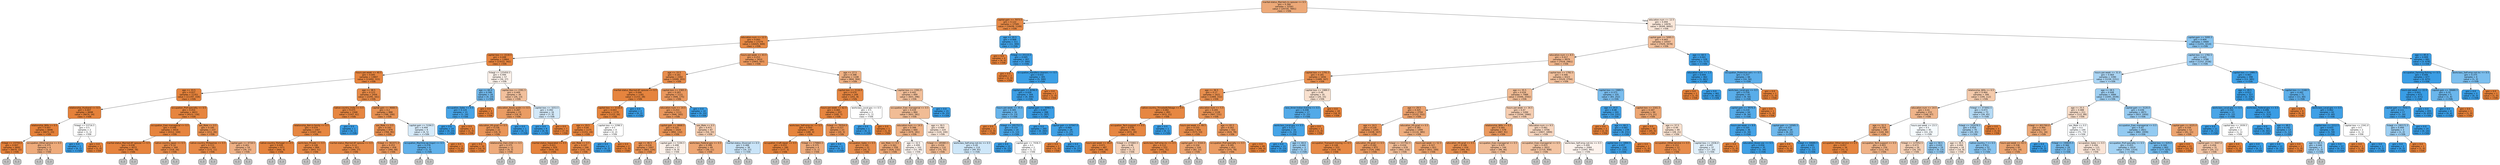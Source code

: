 digraph Tree {
node [shape=box, style="filled, rounded", color="black", fontname=helvetica] ;
edge [fontname=helvetica] ;
0 [label="marital-status_Married-civ-spouse <= 0.5\ngini = 0.366\nsamples = 32561\nvalue = [24720, 7841]\nclass = >50k", fillcolor="#eda978"] ;
1 [label="capital-gain <= 7073.5\ngini = 0.122\nsamples = 17585\nvalue = [16436, 1149]\nclass = >50k", fillcolor="#e78a47"] ;
0 -> 1 [labeldistance=2.5, labelangle=45, headlabel="True"] ;
2 [label="education-num <= 12.5\ngini = 0.093\nsamples = 17274\nvalue = [16425, 849]\nclass = >50k", fillcolor="#e68843"] ;
1 -> 2 ;
3 [label="capital-loss <= 2218.5\ngini = 0.048\nsamples = 13864\nvalue = [13522, 342]\nclass = >50k", fillcolor="#e6843e"] ;
2 -> 3 ;
4 [label="hours-per-week <= 40.5\ngini = 0.045\nsamples = 13807\nvalue = [13492, 315]\nclass = >50k", fillcolor="#e6843e"] ;
3 -> 4 ;
5 [label="age <= 33.5\ngini = 0.027\nsamples = 11351\nvalue = [11197, 154]\nclass = >50k", fillcolor="#e5833c"] ;
4 -> 5 ;
6 [label="relationship_Husband <= 0.5\ngini = 0.007\nsamples = 6698\nvalue = [6674, 24]\nclass = >50k", fillcolor="#e5813a"] ;
5 -> 6 ;
7 [label="relationship_Wife <= 0.5\ngini = 0.007\nsamples = 6696\nvalue = [6673, 23]\nclass = >50k", fillcolor="#e5813a"] ;
6 -> 7 ;
8 [label="fnlwgt <= 23759.0\ngini = 0.007\nsamples = 6692\nvalue = [6670, 22]\nclass = >50k", fillcolor="#e5813a"] ;
7 -> 8 ;
9 [label="(...)", fillcolor="#C0C0C0"] ;
8 -> 9 ;
14 [label="(...)", fillcolor="#C0C0C0"] ;
8 -> 14 ;
123 [label="occupation_Other-service <= 0.5\ngini = 0.375\nsamples = 4\nvalue = [3, 1]\nclass = >50k", fillcolor="#eeab7b"] ;
7 -> 123 ;
124 [label="(...)", fillcolor="#C0C0C0"] ;
123 -> 124 ;
125 [label="(...)", fillcolor="#C0C0C0"] ;
123 -> 125 ;
126 [label="fnlwgt <= 53716.5\ngini = 0.5\nsamples = 2\nvalue = [1, 1]\nclass = >50k", fillcolor="#ffffff"] ;
6 -> 126 ;
127 [label="gini = 0.0\nsamples = 1\nvalue = [0, 1]\nclass = <=50k", fillcolor="#399de5"] ;
126 -> 127 ;
128 [label="gini = 0.0\nsamples = 1\nvalue = [1, 0]\nclass = >50k", fillcolor="#e58139"] ;
126 -> 128 ;
129 [label="occupation_Prof-specialty <= 0.5\ngini = 0.054\nsamples = 4653\nvalue = [4523, 130]\nclass = >50k", fillcolor="#e6853f"] ;
5 -> 129 ;
130 [label="occupation_Exec-managerial <= 0.5\ngini = 0.046\nsamples = 4416\nvalue = [4312, 104]\nclass = >50k", fillcolor="#e6843e"] ;
129 -> 130 ;
131 [label="marital-status_Married-AF-spouse <= 0.5\ngini = 0.038\nsamples = 4072\nvalue = [3994, 78]\nclass = >50k", fillcolor="#e6833d"] ;
130 -> 131 ;
132 [label="(...)", fillcolor="#C0C0C0"] ;
131 -> 132 ;
473 [label="(...)", fillcolor="#C0C0C0"] ;
131 -> 473 ;
478 [label="native-country_Japan <= 0.5\ngini = 0.14\nsamples = 344\nvalue = [318, 26]\nclass = >50k", fillcolor="#e78b49"] ;
130 -> 478 ;
479 [label="(...)", fillcolor="#C0C0C0"] ;
478 -> 479 ;
568 [label="(...)", fillcolor="#C0C0C0"] ;
478 -> 568 ;
569 [label="sex_Male <= 0.5\ngini = 0.195\nsamples = 237\nvalue = [211, 26]\nclass = >50k", fillcolor="#e89151"] ;
129 -> 569 ;
570 [label="native-country_Philippines <= 0.5\ngini = 0.113\nsamples = 183\nvalue = [172, 11]\nclass = >50k", fillcolor="#e78946"] ;
569 -> 570 ;
571 [label="(...)", fillcolor="#C0C0C0"] ;
570 -> 571 ;
618 [label="(...)", fillcolor="#C0C0C0"] ;
570 -> 618 ;
619 [label="capital-gain <= 4718.5\ngini = 0.401\nsamples = 54\nvalue = [39, 15]\nclass = >50k", fillcolor="#efb185"] ;
569 -> 619 ;
620 [label="(...)", fillcolor="#C0C0C0"] ;
619 -> 620 ;
655 [label="(...)", fillcolor="#C0C0C0"] ;
619 -> 655 ;
656 [label="age <= 38.5\ngini = 0.123\nsamples = 2456\nvalue = [2295, 161]\nclass = >50k", fillcolor="#e78a47"] ;
4 -> 656 ;
657 [label="native-country_India <= 0.5\ngini = 0.075\nsamples = 1568\nvalue = [1507, 61]\nclass = >50k", fillcolor="#e68641"] ;
656 -> 657 ;
658 [label="relationship_Not-in-family <= 0.5\ngini = 0.074\nsamples = 1567\nvalue = [1507, 60]\nclass = >50k", fillcolor="#e68641"] ;
657 -> 658 ;
659 [label="native-country_Portugal <= 0.5\ngini = 0.026\nsamples = 673\nvalue = [664, 9]\nclass = >50k", fillcolor="#e5833c"] ;
658 -> 659 ;
660 [label="(...)", fillcolor="#C0C0C0"] ;
659 -> 660 ;
691 [label="(...)", fillcolor="#C0C0C0"] ;
659 -> 691 ;
694 [label="workclass_Private <= 0.5\ngini = 0.108\nsamples = 894\nvalue = [843, 51]\nclass = >50k", fillcolor="#e78945"] ;
658 -> 694 ;
695 [label="(...)", fillcolor="#C0C0C0"] ;
694 -> 695 ;
746 [label="(...)", fillcolor="#C0C0C0"] ;
694 -> 746 ;
865 [label="gini = 0.0\nsamples = 1\nvalue = [0, 1]\nclass = <=50k", fillcolor="#399de5"] ;
657 -> 865 ;
866 [label="capital-gain <= 4668.5\ngini = 0.2\nsamples = 888\nvalue = [788, 100]\nclass = >50k", fillcolor="#e89152"] ;
656 -> 866 ;
867 [label="sex_Male <= 0.5\ngini = 0.193\nsamples = 879\nvalue = [784, 95]\nclass = >50k", fillcolor="#e89051"] ;
866 -> 867 ;
868 [label="marital-status_Married-AF-spouse <= 0.5\ngini = 0.12\nsamples = 421\nvalue = [394, 27]\nclass = >50k", fillcolor="#e78a47"] ;
867 -> 868 ;
869 [label="(...)", fillcolor="#C0C0C0"] ;
868 -> 869 ;
954 [label="(...)", fillcolor="#C0C0C0"] ;
868 -> 954 ;
955 [label="fnlwgt <= 361071.0\ngini = 0.253\nsamples = 458\nvalue = [390, 68]\nclass = >50k", fillcolor="#ea975c"] ;
867 -> 955 ;
956 [label="(...)", fillcolor="#C0C0C0"] ;
955 -> 956 ;
1105 [label="(...)", fillcolor="#C0C0C0"] ;
955 -> 1105 ;
1118 [label="capital-gain <= 5194.5\ngini = 0.494\nsamples = 9\nvalue = [4, 5]\nclass = <=50k", fillcolor="#d7ebfa"] ;
866 -> 1118 ;
1119 [label="occupation_Machine-op-inspct <= 0.5\ngini = 0.278\nsamples = 6\nvalue = [1, 5]\nclass = <=50k", fillcolor="#61b1ea"] ;
1118 -> 1119 ;
1120 [label="(...)", fillcolor="#C0C0C0"] ;
1119 -> 1120 ;
1121 [label="(...)", fillcolor="#C0C0C0"] ;
1119 -> 1121 ;
1122 [label="gini = 0.0\nsamples = 3\nvalue = [3, 0]\nclass = >50k", fillcolor="#e58139"] ;
1118 -> 1122 ;
1123 [label="fnlwgt <= 125450.5\ngini = 0.499\nsamples = 57\nvalue = [30, 27]\nclass = >50k", fillcolor="#fcf2eb"] ;
3 -> 1123 ;
1124 [label="age <= 60.0\ngini = 0.346\nsamples = 18\nvalue = [4, 14]\nclass = <=50k", fillcolor="#72b9ec"] ;
1123 -> 1124 ;
1125 [label="occupation_Sales <= 0.5\ngini = 0.124\nsamples = 15\nvalue = [1, 14]\nclass = <=50k", fillcolor="#47a4e7"] ;
1124 -> 1125 ;
1126 [label="gini = 0.0\nsamples = 14\nvalue = [0, 14]\nclass = <=50k", fillcolor="#399de5"] ;
1125 -> 1126 ;
1127 [label="gini = 0.0\nsamples = 1\nvalue = [1, 0]\nclass = >50k", fillcolor="#e58139"] ;
1125 -> 1127 ;
1128 [label="gini = 0.0\nsamples = 3\nvalue = [3, 0]\nclass = >50k", fillcolor="#e58139"] ;
1124 -> 1128 ;
1129 [label="capital-loss <= 2391.5\ngini = 0.444\nsamples = 39\nvalue = [26, 13]\nclass = >50k", fillcolor="#f2c09c"] ;
1123 -> 1129 ;
1130 [label="education_Assoc-acdm <= 0.5\ngini = 0.287\nsamples = 23\nvalue = [19, 4]\nclass = >50k", fillcolor="#ea9c63"] ;
1129 -> 1130 ;
1131 [label="education_HS-grad <= 0.5\ngini = 0.236\nsamples = 22\nvalue = [19, 3]\nclass = >50k", fillcolor="#e99558"] ;
1130 -> 1131 ;
1132 [label="gini = 0.0\nsamples = 10\nvalue = [10, 0]\nclass = >50k", fillcolor="#e58139"] ;
1131 -> 1132 ;
1133 [label="relationship_Own-child <= 0.5\ngini = 0.375\nsamples = 12\nvalue = [9, 3]\nclass = >50k", fillcolor="#eeab7b"] ;
1131 -> 1133 ;
1134 [label="(...)", fillcolor="#C0C0C0"] ;
1133 -> 1134 ;
1139 [label="(...)", fillcolor="#C0C0C0"] ;
1133 -> 1139 ;
1140 [label="gini = 0.0\nsamples = 1\nvalue = [0, 1]\nclass = <=50k", fillcolor="#399de5"] ;
1130 -> 1140 ;
1141 [label="capital-loss <= 3253.5\ngini = 0.492\nsamples = 16\nvalue = [7, 9]\nclass = <=50k", fillcolor="#d3e9f9"] ;
1129 -> 1141 ;
1142 [label="gini = 0.0\nsamples = 9\nvalue = [0, 9]\nclass = <=50k", fillcolor="#399de5"] ;
1141 -> 1142 ;
1143 [label="gini = 0.0\nsamples = 7\nvalue = [7, 0]\nclass = >50k", fillcolor="#e58139"] ;
1141 -> 1143 ;
1144 [label="hours-per-week <= 43.5\ngini = 0.253\nsamples = 3410\nvalue = [2903, 507]\nclass = >50k", fillcolor="#ea975c"] ;
2 -> 1144 ;
1145 [label="age <= 33.5\ngini = 0.161\nsamples = 2302\nvalue = [2099, 203]\nclass = >50k", fillcolor="#e88d4c"] ;
1144 -> 1145 ;
1146 [label="marital-status_Married-AF-spouse <= 0.5\ngini = 0.046\nsamples = 1181\nvalue = [1153, 28]\nclass = >50k", fillcolor="#e6843e"] ;
1145 -> 1146 ;
1147 [label="capital-loss <= 2116.0\ngini = 0.043\nsamples = 1179\nvalue = [1153, 26]\nclass = >50k", fillcolor="#e6843d"] ;
1146 -> 1147 ;
1148 [label="age <= 29.5\ngini = 0.04\nsamples = 1175\nvalue = [1151, 24]\nclass = >50k", fillcolor="#e6843d"] ;
1147 -> 1148 ;
1149 [label="marital-status_Separated <= 0.5\ngini = 0.021\nsamples = 929\nvalue = [919, 10]\nclass = >50k", fillcolor="#e5823b"] ;
1148 -> 1149 ;
1150 [label="(...)", fillcolor="#C0C0C0"] ;
1149 -> 1150 ;
1195 [label="(...)", fillcolor="#C0C0C0"] ;
1149 -> 1195 ;
1198 [label="sex_Male <= 0.5\ngini = 0.107\nsamples = 246\nvalue = [232, 14]\nclass = >50k", fillcolor="#e78945"] ;
1148 -> 1198 ;
1199 [label="(...)", fillcolor="#C0C0C0"] ;
1198 -> 1199 ;
1206 [label="(...)", fillcolor="#C0C0C0"] ;
1198 -> 1206 ;
1247 [label="capital-loss <= 2298.5\ngini = 0.5\nsamples = 4\nvalue = [2, 2]\nclass = >50k", fillcolor="#ffffff"] ;
1147 -> 1247 ;
1248 [label="gini = 0.0\nsamples = 2\nvalue = [0, 2]\nclass = <=50k", fillcolor="#399de5"] ;
1247 -> 1248 ;
1249 [label="gini = 0.0\nsamples = 2\nvalue = [2, 0]\nclass = >50k", fillcolor="#e58139"] ;
1247 -> 1249 ;
1250 [label="gini = 0.0\nsamples = 2\nvalue = [0, 2]\nclass = <=50k", fillcolor="#399de5"] ;
1146 -> 1250 ;
1251 [label="capital-loss <= 2365.5\ngini = 0.263\nsamples = 1121\nvalue = [946, 175]\nclass = >50k", fillcolor="#ea985e"] ;
1145 -> 1251 ;
1252 [label="education-num <= 14.5\ngini = 0.253\nsamples = 1111\nvalue = [946, 165]\nclass = >50k", fillcolor="#ea975c"] ;
1251 -> 1252 ;
1253 [label="capital-gain <= 4668.5\ngini = 0.225\nsamples = 1024\nvalue = [892, 132]\nclass = >50k", fillcolor="#e99456"] ;
1252 -> 1253 ;
1254 [label="age <= 46.5\ngini = 0.216\nsamples = 1007\nvalue = [883, 124]\nclass = >50k", fillcolor="#e99355"] ;
1253 -> 1254 ;
1255 [label="(...)", fillcolor="#C0C0C0"] ;
1254 -> 1255 ;
1450 [label="(...)", fillcolor="#C0C0C0"] ;
1254 -> 1450 ;
1607 [label="capital-gain <= 5194.5\ngini = 0.498\nsamples = 17\nvalue = [9, 8]\nclass = >50k", fillcolor="#fcf1e9"] ;
1253 -> 1607 ;
1608 [label="(...)", fillcolor="#C0C0C0"] ;
1607 -> 1608 ;
1609 [label="(...)", fillcolor="#C0C0C0"] ;
1607 -> 1609 ;
1610 [label="sex_Male <= 0.5\ngini = 0.471\nsamples = 87\nvalue = [54, 33]\nclass = >50k", fillcolor="#f5ceb2"] ;
1252 -> 1610 ;
1611 [label="workclass_Federal-gov <= 0.5\ngini = 0.348\nsamples = 49\nvalue = [38, 11]\nclass = >50k", fillcolor="#eda572"] ;
1610 -> 1611 ;
1612 [label="(...)", fillcolor="#C0C0C0"] ;
1611 -> 1612 ;
1631 [label="(...)", fillcolor="#C0C0C0"] ;
1611 -> 1631 ;
1632 [label="marital-status_Divorced <= 0.5\ngini = 0.488\nsamples = 38\nvalue = [16, 22]\nclass = <=50k", fillcolor="#c9e4f8"] ;
1610 -> 1632 ;
1633 [label="(...)", fillcolor="#C0C0C0"] ;
1632 -> 1633 ;
1648 [label="(...)", fillcolor="#C0C0C0"] ;
1632 -> 1648 ;
1651 [label="gini = 0.0\nsamples = 10\nvalue = [0, 10]\nclass = <=50k", fillcolor="#399de5"] ;
1251 -> 1651 ;
1652 [label="age <= 27.5\ngini = 0.398\nsamples = 1108\nvalue = [804, 304]\nclass = >50k", fillcolor="#efb184"] ;
1144 -> 1652 ;
1653 [label="capital-loss <= 2116.0\ngini = 0.074\nsamples = 209\nvalue = [201, 8]\nclass = >50k", fillcolor="#e68641"] ;
1652 -> 1653 ;
1654 [label="hours-per-week <= 62.5\ngini = 0.065\nsamples = 207\nvalue = [200, 7]\nclass = >50k", fillcolor="#e68540"] ;
1653 -> 1654 ;
1655 [label="workclass_Self-emp-inc <= 0.5\ngini = 0.043\nsamples = 184\nvalue = [180, 4]\nclass = >50k", fillcolor="#e6843d"] ;
1654 -> 1655 ;
1656 [label="occupation_Craft-repair <= 0.5\ngini = 0.033\nsamples = 180\nvalue = [177, 3]\nclass = >50k", fillcolor="#e5833c"] ;
1655 -> 1656 ;
1657 [label="(...)", fillcolor="#C0C0C0"] ;
1656 -> 1657 ;
1668 [label="(...)", fillcolor="#C0C0C0"] ;
1656 -> 1668 ;
1671 [label="fnlwgt <= 179865.5\ngini = 0.375\nsamples = 4\nvalue = [3, 1]\nclass = >50k", fillcolor="#eeab7b"] ;
1655 -> 1671 ;
1672 [label="(...)", fillcolor="#C0C0C0"] ;
1671 -> 1672 ;
1673 [label="(...)", fillcolor="#C0C0C0"] ;
1671 -> 1673 ;
1674 [label="fnlwgt <= 78354.0\ngini = 0.227\nsamples = 23\nvalue = [20, 3]\nclass = >50k", fillcolor="#e99457"] ;
1654 -> 1674 ;
1675 [label="gini = 0.0\nsamples = 1\nvalue = [0, 1]\nclass = <=50k", fillcolor="#399de5"] ;
1674 -> 1675 ;
1676 [label="occupation_Sales <= 0.5\ngini = 0.165\nsamples = 22\nvalue = [20, 2]\nclass = >50k", fillcolor="#e88e4d"] ;
1674 -> 1676 ;
1677 [label="(...)", fillcolor="#C0C0C0"] ;
1676 -> 1677 ;
1682 [label="(...)", fillcolor="#C0C0C0"] ;
1676 -> 1682 ;
1685 [label="workclass_Local-gov <= 0.5\ngini = 0.5\nsamples = 2\nvalue = [1, 1]\nclass = >50k", fillcolor="#ffffff"] ;
1653 -> 1685 ;
1686 [label="gini = 0.0\nsamples = 1\nvalue = [0, 1]\nclass = <=50k", fillcolor="#399de5"] ;
1685 -> 1686 ;
1687 [label="gini = 0.0\nsamples = 1\nvalue = [1, 0]\nclass = >50k", fillcolor="#e58139"] ;
1685 -> 1687 ;
1688 [label="capital-loss <= 2391.5\ngini = 0.442\nsamples = 899\nvalue = [603, 296]\nclass = >50k", fillcolor="#f2bf9a"] ;
1652 -> 1688 ;
1689 [label="occupation_Exec-managerial <= 0.5\ngini = 0.434\nsamples = 884\nvalue = [603, 281]\nclass = >50k", fillcolor="#f1bc95"] ;
1688 -> 1689 ;
1690 [label="education-num <= 14.5\ngini = 0.398\nsamples = 660\nvalue = [479, 181]\nclass = >50k", fillcolor="#efb184"] ;
1689 -> 1690 ;
1691 [label="sex_Male <= 0.5\ngini = 0.361\nsamples = 558\nvalue = [426, 132]\nclass = >50k", fillcolor="#eda876"] ;
1690 -> 1691 ;
1692 [label="(...)", fillcolor="#C0C0C0"] ;
1691 -> 1692 ;
1795 [label="(...)", fillcolor="#C0C0C0"] ;
1691 -> 1795 ;
1982 [label="age <= 32.5\ngini = 0.499\nsamples = 102\nvalue = [53, 49]\nclass = >50k", fillcolor="#fdf5f0"] ;
1690 -> 1982 ;
1983 [label="(...)", fillcolor="#C0C0C0"] ;
1982 -> 1983 ;
1998 [label="(...)", fillcolor="#C0C0C0"] ;
1982 -> 1998 ;
2043 [label="age <= 39.5\ngini = 0.494\nsamples = 224\nvalue = [124, 100]\nclass = >50k", fillcolor="#fae7d9"] ;
1689 -> 2043 ;
2044 [label="fnlwgt <= 185983.5\ngini = 0.434\nsamples = 110\nvalue = [75, 35]\nclass = >50k", fillcolor="#f1bc95"] ;
2043 -> 2044 ;
2045 [label="(...)", fillcolor="#C0C0C0"] ;
2044 -> 2045 ;
2094 [label="(...)", fillcolor="#C0C0C0"] ;
2044 -> 2094 ;
2115 [label="workclass_Self-emp-not-inc <= 0.5\ngini = 0.49\nsamples = 114\nvalue = [49, 65]\nclass = <=50k", fillcolor="#cee7f9"] ;
2043 -> 2115 ;
2116 [label="(...)", fillcolor="#C0C0C0"] ;
2115 -> 2116 ;
2171 [label="(...)", fillcolor="#C0C0C0"] ;
2115 -> 2171 ;
2176 [label="gini = 0.0\nsamples = 15\nvalue = [0, 15]\nclass = <=50k", fillcolor="#399de5"] ;
1688 -> 2176 ;
2177 [label="age <= 20.5\ngini = 0.068\nsamples = 311\nvalue = [11, 300]\nclass = <=50k", fillcolor="#40a1e6"] ;
1 -> 2177 ;
2178 [label="gini = 0.0\nsamples = 4\nvalue = [4, 0]\nclass = >50k", fillcolor="#e58139"] ;
2177 -> 2178 ;
2179 [label="fnlwgt <= 25115.5\ngini = 0.045\nsamples = 307\nvalue = [7, 300]\nclass = <=50k", fillcolor="#3e9fe6"] ;
2177 -> 2179 ;
2180 [label="gini = 0.0\nsamples = 2\nvalue = [2, 0]\nclass = >50k", fillcolor="#e58139"] ;
2179 -> 2180 ;
2181 [label="occupation_Handlers-cleaners <= 0.5\ngini = 0.032\nsamples = 305\nvalue = [5, 300]\nclass = <=50k", fillcolor="#3c9fe5"] ;
2179 -> 2181 ;
2182 [label="capital-gain <= 8296.0\ngini = 0.026\nsamples = 304\nvalue = [4, 300]\nclass = <=50k", fillcolor="#3c9ee5"] ;
2181 -> 2182 ;
2183 [label="hours-per-week <= 35.5\ngini = 0.305\nsamples = 16\nvalue = [3, 13]\nclass = <=50k", fillcolor="#67b4eb"] ;
2182 -> 2183 ;
2184 [label="gini = 0.0\nsamples = 2\nvalue = [2, 0]\nclass = >50k", fillcolor="#e58139"] ;
2183 -> 2184 ;
2185 [label="fnlwgt <= 295752.5\ngini = 0.133\nsamples = 14\nvalue = [1, 13]\nclass = <=50k", fillcolor="#48a5e7"] ;
2183 -> 2185 ;
2186 [label="gini = 0.0\nsamples = 12\nvalue = [0, 12]\nclass = <=50k", fillcolor="#399de5"] ;
2185 -> 2186 ;
2187 [label="capital-gain <= 7436.5\ngini = 0.5\nsamples = 2\nvalue = [1, 1]\nclass = >50k", fillcolor="#ffffff"] ;
2185 -> 2187 ;
2188 [label="(...)", fillcolor="#C0C0C0"] ;
2187 -> 2188 ;
2189 [label="(...)", fillcolor="#C0C0C0"] ;
2187 -> 2189 ;
2190 [label="capital-gain <= 30961.5\ngini = 0.007\nsamples = 288\nvalue = [1, 287]\nclass = <=50k", fillcolor="#3a9de5"] ;
2182 -> 2190 ;
2191 [label="gini = 0.0\nsamples = 260\nvalue = [0, 260]\nclass = <=50k", fillcolor="#399de5"] ;
2190 -> 2191 ;
2192 [label="capital-gain <= 67047.0\ngini = 0.069\nsamples = 28\nvalue = [1, 27]\nclass = <=50k", fillcolor="#40a1e6"] ;
2190 -> 2192 ;
2193 [label="gini = 0.0\nsamples = 1\nvalue = [1, 0]\nclass = >50k", fillcolor="#e58139"] ;
2192 -> 2193 ;
2194 [label="gini = 0.0\nsamples = 27\nvalue = [0, 27]\nclass = <=50k", fillcolor="#399de5"] ;
2192 -> 2194 ;
2195 [label="gini = 0.0\nsamples = 1\nvalue = [1, 0]\nclass = >50k", fillcolor="#e58139"] ;
2181 -> 2195 ;
2196 [label="education-num <= 12.5\ngini = 0.494\nsamples = 14976\nvalue = [8284, 6692]\nclass = >50k", fillcolor="#fae7d9"] ;
0 -> 2196 [labeldistance=2.5, labelangle=-45, headlabel="False"] ;
2197 [label="capital-gain <= 5095.5\ngini = 0.443\nsamples = 10507\nvalue = [7029, 3478]\nclass = >50k", fillcolor="#f2bf9b"] ;
2196 -> 2197 ;
2198 [label="education-num <= 8.5\ngini = 0.417\nsamples = 9979\nvalue = [7018, 2961]\nclass = >50k", fillcolor="#f0b68d"] ;
2197 -> 2198 ;
2199 [label="capital-loss <= 1791.5\ngini = 0.181\nsamples = 1656\nvalue = [1489, 167]\nclass = >50k", fillcolor="#e88f4f"] ;
2198 -> 2199 ;
2200 [label="age <= 36.5\ngini = 0.17\nsamples = 1621\nvalue = [1469, 152]\nclass = >50k", fillcolor="#e88e4d"] ;
2199 -> 2200 ;
2201 [label="native-country_Trinadad&Tobago <= 0.5\ngini = 0.082\nsamples = 493\nvalue = [472, 21]\nclass = >50k", fillcolor="#e68742"] ;
2200 -> 2201 ;
2202 [label="occupation_Tech-support <= 0.5\ngini = 0.078\nsamples = 492\nvalue = [472, 20]\nclass = >50k", fillcolor="#e68641"] ;
2201 -> 2202 ;
2203 [label="hours-per-week <= 49.0\ngini = 0.071\nsamples = 487\nvalue = [469, 18]\nclass = >50k", fillcolor="#e68641"] ;
2202 -> 2203 ;
2204 [label="(...)", fillcolor="#C0C0C0"] ;
2203 -> 2204 ;
2247 [label="(...)", fillcolor="#C0C0C0"] ;
2203 -> 2247 ;
2278 [label="fnlwgt <= 273083.5\ngini = 0.48\nsamples = 5\nvalue = [3, 2]\nclass = >50k", fillcolor="#f6d5bd"] ;
2202 -> 2278 ;
2279 [label="(...)", fillcolor="#C0C0C0"] ;
2278 -> 2279 ;
2280 [label="(...)", fillcolor="#C0C0C0"] ;
2278 -> 2280 ;
2281 [label="gini = 0.0\nsamples = 1\nvalue = [0, 1]\nclass = <=50k", fillcolor="#399de5"] ;
2201 -> 2281 ;
2282 [label="education-num <= 5.5\ngini = 0.205\nsamples = 1128\nvalue = [997, 131]\nclass = >50k", fillcolor="#e89253"] ;
2200 -> 2282 ;
2283 [label="hours-per-week <= 49.5\ngini = 0.155\nsamples = 626\nvalue = [573, 53]\nclass = >50k", fillcolor="#e78d4b"] ;
2282 -> 2283 ;
2284 [label="workclass_Self-emp-inc <= 0.5\ngini = 0.112\nsamples = 522\nvalue = [491, 31]\nclass = >50k", fillcolor="#e78946"] ;
2283 -> 2284 ;
2285 [label="(...)", fillcolor="#C0C0C0"] ;
2284 -> 2285 ;
2376 [label="(...)", fillcolor="#C0C0C0"] ;
2284 -> 2376 ;
2385 [label="capital-gain <= 4164.0\ngini = 0.334\nsamples = 104\nvalue = [82, 22]\nclass = >50k", fillcolor="#eca36e"] ;
2283 -> 2385 ;
2386 [label="(...)", fillcolor="#C0C0C0"] ;
2385 -> 2386 ;
2437 [label="(...)", fillcolor="#C0C0C0"] ;
2385 -> 2437 ;
2438 [label="age <= 65.5\ngini = 0.262\nsamples = 502\nvalue = [424, 78]\nclass = >50k", fillcolor="#ea985d"] ;
2282 -> 2438 ;
2439 [label="occupation_Prof-specialty <= 0.5\ngini = 0.285\nsamples = 453\nvalue = [375, 78]\nclass = >50k", fillcolor="#ea9b62"] ;
2438 -> 2439 ;
2440 [label="(...)", fillcolor="#C0C0C0"] ;
2439 -> 2440 ;
2655 [label="(...)", fillcolor="#C0C0C0"] ;
2439 -> 2655 ;
2658 [label="gini = 0.0\nsamples = 49\nvalue = [49, 0]\nclass = >50k", fillcolor="#e58139"] ;
2438 -> 2658 ;
2659 [label="capital-loss <= 1989.5\ngini = 0.49\nsamples = 35\nvalue = [20, 15]\nclass = >50k", fillcolor="#f8e0ce"] ;
2199 -> 2659 ;
2660 [label="race_Amer-Indian-Eskimo <= 0.5\ngini = 0.208\nsamples = 17\nvalue = [2, 15]\nclass = <=50k", fillcolor="#53aae8"] ;
2659 -> 2660 ;
2661 [label="workclass_Local-gov <= 0.5\ngini = 0.117\nsamples = 16\nvalue = [1, 15]\nclass = <=50k", fillcolor="#46a4e7"] ;
2660 -> 2661 ;
2662 [label="gini = 0.0\nsamples = 13\nvalue = [0, 13]\nclass = <=50k", fillcolor="#399de5"] ;
2661 -> 2662 ;
2663 [label="age <= 44.0\ngini = 0.444\nsamples = 3\nvalue = [1, 2]\nclass = <=50k", fillcolor="#9ccef2"] ;
2661 -> 2663 ;
2664 [label="(...)", fillcolor="#C0C0C0"] ;
2663 -> 2664 ;
2665 [label="(...)", fillcolor="#C0C0C0"] ;
2663 -> 2665 ;
2666 [label="gini = 0.0\nsamples = 1\nvalue = [1, 0]\nclass = >50k", fillcolor="#e58139"] ;
2660 -> 2666 ;
2667 [label="gini = 0.0\nsamples = 18\nvalue = [18, 0]\nclass = >50k", fillcolor="#e58139"] ;
2659 -> 2667 ;
2668 [label="capital-loss <= 1782.5\ngini = 0.446\nsamples = 8323\nvalue = [5529, 2794]\nclass = >50k", fillcolor="#f2c19d"] ;
2198 -> 2668 ;
2669 [label="age <= 35.5\ngini = 0.434\nsamples = 7988\nvalue = [5446, 2542]\nclass = >50k", fillcolor="#f1bc95"] ;
2668 -> 2669 ;
2670 [label="age <= 29.5\ngini = 0.325\nsamples = 2704\nvalue = [2152, 552]\nclass = >50k", fillcolor="#eca16c"] ;
2669 -> 2670 ;
2671 [label="age <= 24.5\ngini = 0.239\nsamples = 1205\nvalue = [1038, 167]\nclass = >50k", fillcolor="#e99559"] ;
2670 -> 2671 ;
2672 [label="occupation_Transport-moving <= 0.5\ngini = 0.108\nsamples = 333\nvalue = [314, 19]\nclass = >50k", fillcolor="#e78945"] ;
2671 -> 2672 ;
2673 [label="(...)", fillcolor="#C0C0C0"] ;
2672 -> 2673 ;
2722 [label="(...)", fillcolor="#C0C0C0"] ;
2672 -> 2722 ;
2735 [label="education_HS-grad <= 0.5\ngini = 0.282\nsamples = 872\nvalue = [724, 148]\nclass = >50k", fillcolor="#ea9b61"] ;
2671 -> 2735 ;
2736 [label="(...)", fillcolor="#C0C0C0"] ;
2735 -> 2736 ;
2941 [label="(...)", fillcolor="#C0C0C0"] ;
2735 -> 2941 ;
3124 [label="education_HS-grad <= 0.5\ngini = 0.382\nsamples = 1499\nvalue = [1114, 385]\nclass = >50k", fillcolor="#eead7d"] ;
2670 -> 3124 ;
3125 [label="fnlwgt <= 157762.5\ngini = 0.434\nsamples = 678\nvalue = [462, 216]\nclass = >50k", fillcolor="#f1bc96"] ;
3124 -> 3125 ;
3126 [label="(...)", fillcolor="#C0C0C0"] ;
3125 -> 3126 ;
3279 [label="(...)", fillcolor="#C0C0C0"] ;
3125 -> 3279 ;
3538 [label="hours-per-week <= 52.5\ngini = 0.327\nsamples = 821\nvalue = [652, 169]\nclass = >50k", fillcolor="#eca26c"] ;
3124 -> 3538 ;
3539 [label="(...)", fillcolor="#C0C0C0"] ;
3538 -> 3539 ;
3870 [label="(...)", fillcolor="#C0C0C0"] ;
3538 -> 3870 ;
3947 [label="hours-per-week <= 34.5\ngini = 0.47\nsamples = 5284\nvalue = [3294, 1990]\nclass = >50k", fillcolor="#f5cdb1"] ;
2669 -> 3947 ;
3948 [label="relationship_Wife <= 0.5\ngini = 0.265\nsamples = 578\nvalue = [487, 91]\nclass = >50k", fillcolor="#ea995e"] ;
3947 -> 3948 ;
3949 [label="education_HS-grad <= 0.5\ngini = 0.186\nsamples = 434\nvalue = [389, 45]\nclass = >50k", fillcolor="#e89050"] ;
3948 -> 3949 ;
3950 [label="(...)", fillcolor="#C0C0C0"] ;
3949 -> 3950 ;
4035 [label="(...)", fillcolor="#C0C0C0"] ;
3949 -> 4035 ;
4092 [label="occupation_Exec-managerial <= 0.5\ngini = 0.435\nsamples = 144\nvalue = [98, 46]\nclass = >50k", fillcolor="#f1bc96"] ;
3948 -> 4092 ;
4093 [label="(...)", fillcolor="#C0C0C0"] ;
4092 -> 4093 ;
4166 [label="(...)", fillcolor="#C0C0C0"] ;
4092 -> 4166 ;
4175 [label="education-num <= 9.5\ngini = 0.481\nsamples = 4706\nvalue = [2807, 1899]\nclass = >50k", fillcolor="#f7d6bf"] ;
3947 -> 4175 ;
4176 [label="occupation_Exec-managerial <= 0.5\ngini = 0.453\nsamples = 2622\nvalue = [1714, 908]\nclass = >50k", fillcolor="#f3c4a2"] ;
4175 -> 4176 ;
4177 [label="(...)", fillcolor="#C0C0C0"] ;
4176 -> 4177 ;
5718 [label="(...)", fillcolor="#C0C0C0"] ;
4176 -> 5718 ;
5919 [label="workclass_Self-emp-not-inc <= 0.5\ngini = 0.499\nsamples = 2084\nvalue = [1093, 991]\nclass = >50k", fillcolor="#fdf3ed"] ;
4175 -> 5919 ;
5920 [label="(...)", fillcolor="#C0C0C0"] ;
5919 -> 5920 ;
7117 [label="(...)", fillcolor="#C0C0C0"] ;
5919 -> 7117 ;
7236 [label="capital-loss <= 1989.5\ngini = 0.373\nsamples = 335\nvalue = [83, 252]\nclass = <=50k", fillcolor="#7abdee"] ;
2668 -> 7236 ;
7237 [label="age <= 24.0\ngini = 0.08\nsamples = 241\nvalue = [10, 231]\nclass = <=50k", fillcolor="#42a1e6"] ;
7236 -> 7237 ;
7238 [label="gini = 0.0\nsamples = 2\nvalue = [2, 0]\nclass = >50k", fillcolor="#e58139"] ;
7237 -> 7238 ;
7239 [label="age <= 66.5\ngini = 0.065\nsamples = 239\nvalue = [8, 231]\nclass = <=50k", fillcolor="#40a0e6"] ;
7237 -> 7239 ;
7240 [label="capital-loss <= 1894.5\ngini = 0.057\nsamples = 238\nvalue = [7, 231]\nclass = <=50k", fillcolor="#3fa0e6"] ;
7239 -> 7240 ;
7241 [label="(...)", fillcolor="#C0C0C0"] ;
7240 -> 7241 ;
7242 [label="(...)", fillcolor="#C0C0C0"] ;
7240 -> 7242 ;
7275 [label="gini = 0.0\nsamples = 1\nvalue = [1, 0]\nclass = >50k", fillcolor="#e58139"] ;
7239 -> 7275 ;
7276 [label="capital-loss <= 2161.5\ngini = 0.347\nsamples = 94\nvalue = [73, 21]\nclass = >50k", fillcolor="#eca572"] ;
7236 -> 7276 ;
7277 [label="gini = 0.0\nsamples = 45\nvalue = [45, 0]\nclass = >50k", fillcolor="#e58139"] ;
7276 -> 7277 ;
7278 [label="age <= 37.5\ngini = 0.49\nsamples = 49\nvalue = [28, 21]\nclass = >50k", fillcolor="#f8e0ce"] ;
7276 -> 7278 ;
7279 [label="occupation_Other-service <= 0.5\ngini = 0.153\nsamples = 12\nvalue = [11, 1]\nclass = >50k", fillcolor="#e78c4b"] ;
7278 -> 7279 ;
7280 [label="(...)", fillcolor="#C0C0C0"] ;
7279 -> 7280 ;
7281 [label="(...)", fillcolor="#C0C0C0"] ;
7279 -> 7281 ;
7282 [label="capital-loss <= 2436.0\ngini = 0.497\nsamples = 37\nvalue = [17, 20]\nclass = <=50k", fillcolor="#e1f0fb"] ;
7278 -> 7282 ;
7283 [label="(...)", fillcolor="#C0C0C0"] ;
7282 -> 7283 ;
7294 [label="(...)", fillcolor="#C0C0C0"] ;
7282 -> 7294 ;
7295 [label="age <= 60.5\ngini = 0.041\nsamples = 528\nvalue = [11, 517]\nclass = <=50k", fillcolor="#3d9fe6"] ;
2197 -> 7295 ;
7296 [label="education-num <= 1.5\ngini = 0.004\nsamples = 462\nvalue = [1, 461]\nclass = <=50k", fillcolor="#399de5"] ;
7295 -> 7296 ;
7297 [label="gini = 0.0\nsamples = 1\nvalue = [1, 0]\nclass = >50k", fillcolor="#e58139"] ;
7296 -> 7297 ;
7298 [label="gini = 0.0\nsamples = 461\nvalue = [0, 461]\nclass = <=50k", fillcolor="#399de5"] ;
7296 -> 7298 ;
7299 [label="occupation_Protective-serv <= 0.5\ngini = 0.257\nsamples = 66\nvalue = [10, 56]\nclass = <=50k", fillcolor="#5caeea"] ;
7295 -> 7299 ;
7300 [label="workclass_Local-gov <= 0.5\ngini = 0.239\nsamples = 65\nvalue = [9, 56]\nclass = <=50k", fillcolor="#59ade9"] ;
7299 -> 7300 ;
7301 [label="capital-gain <= 9976.0\ngini = 0.219\nsamples = 64\nvalue = [8, 56]\nclass = <=50k", fillcolor="#55abe9"] ;
7300 -> 7301 ;
7302 [label="hours-per-week <= 8.0\ngini = 0.105\nsamples = 36\nvalue = [2, 34]\nclass = <=50k", fillcolor="#45a3e7"] ;
7301 -> 7302 ;
7303 [label="gini = 0.0\nsamples = 1\nvalue = [1, 0]\nclass = >50k", fillcolor="#e58139"] ;
7302 -> 7303 ;
7304 [label="education_Assoc-voc <= 0.5\ngini = 0.056\nsamples = 35\nvalue = [1, 34]\nclass = <=50k", fillcolor="#3fa0e6"] ;
7302 -> 7304 ;
7305 [label="(...)", fillcolor="#C0C0C0"] ;
7304 -> 7305 ;
7306 [label="(...)", fillcolor="#C0C0C0"] ;
7304 -> 7306 ;
7309 [label="capital-gain <= 10585.5\ngini = 0.337\nsamples = 28\nvalue = [6, 22]\nclass = <=50k", fillcolor="#6fb8ec"] ;
7301 -> 7309 ;
7310 [label="gini = 0.0\nsamples = 5\nvalue = [5, 0]\nclass = >50k", fillcolor="#e58139"] ;
7309 -> 7310 ;
7311 [label="fnlwgt <= 34689.5\ngini = 0.083\nsamples = 23\nvalue = [1, 22]\nclass = <=50k", fillcolor="#42a1e6"] ;
7309 -> 7311 ;
7312 [label="(...)", fillcolor="#C0C0C0"] ;
7311 -> 7312 ;
7313 [label="(...)", fillcolor="#C0C0C0"] ;
7311 -> 7313 ;
7314 [label="gini = 0.0\nsamples = 1\nvalue = [1, 0]\nclass = >50k", fillcolor="#e58139"] ;
7300 -> 7314 ;
7315 [label="gini = 0.0\nsamples = 1\nvalue = [1, 0]\nclass = >50k", fillcolor="#e58139"] ;
7299 -> 7315 ;
7316 [label="capital-gain <= 5095.5\ngini = 0.404\nsamples = 4469\nvalue = [1255, 3214]\nclass = <=50k", fillcolor="#86c3ef"] ;
2196 -> 7316 ;
7317 [label="capital-loss <= 1782.5\ngini = 0.443\nsamples = 3788\nvalue = [1252, 2536]\nclass = <=50k", fillcolor="#9bcdf2"] ;
7316 -> 7317 ;
7318 [label="hours-per-week <= 31.0\ngini = 0.464\nsamples = 3390\nvalue = [1239, 2151]\nclass = <=50k", fillcolor="#abd5f4"] ;
7317 -> 7318 ;
7319 [label="relationship_Wife <= 0.5\ngini = 0.464\nsamples = 306\nvalue = [194, 112]\nclass = >50k", fillcolor="#f4caab"] ;
7318 -> 7319 ;
7320 [label="education-num <= 14.5\ngini = 0.41\nsamples = 233\nvalue = [166, 67]\nclass = >50k", fillcolor="#efb489"] ;
7319 -> 7320 ;
7321 [label="age <= 32.5\ngini = 0.359\nsamples = 188\nvalue = [144, 44]\nclass = >50k", fillcolor="#eda876"] ;
7320 -> 7321 ;
7322 [label="occupation_Other-service <= 0.5\ngini = 0.057\nsamples = 34\nvalue = [33, 1]\nclass = >50k", fillcolor="#e6853f"] ;
7321 -> 7322 ;
7323 [label="(...)", fillcolor="#C0C0C0"] ;
7322 -> 7323 ;
7324 [label="(...)", fillcolor="#C0C0C0"] ;
7322 -> 7324 ;
7327 [label="occupation_Tech-support <= 0.5\ngini = 0.403\nsamples = 154\nvalue = [111, 43]\nclass = >50k", fillcolor="#efb286"] ;
7321 -> 7327 ;
7328 [label="(...)", fillcolor="#C0C0C0"] ;
7327 -> 7328 ;
7409 [label="(...)", fillcolor="#C0C0C0"] ;
7327 -> 7409 ;
7412 [label="hours-per-week <= 23.5\ngini = 0.5\nsamples = 45\nvalue = [22, 23]\nclass = <=50k", fillcolor="#f6fbfe"] ;
7320 -> 7412 ;
7413 [label="fnlwgt <= 127052.5\ngini = 0.473\nsamples = 26\nvalue = [16, 10]\nclass = >50k", fillcolor="#f5d0b5"] ;
7412 -> 7413 ;
7414 [label="(...)", fillcolor="#C0C0C0"] ;
7413 -> 7414 ;
7417 [label="(...)", fillcolor="#C0C0C0"] ;
7413 -> 7417 ;
7430 [label="age <= 58.5\ngini = 0.432\nsamples = 19\nvalue = [6, 13]\nclass = <=50k", fillcolor="#94caf1"] ;
7412 -> 7430 ;
7431 [label="(...)", fillcolor="#C0C0C0"] ;
7430 -> 7431 ;
7432 [label="(...)", fillcolor="#C0C0C0"] ;
7430 -> 7432 ;
7441 [label="fnlwgt <= 373002.5\ngini = 0.473\nsamples = 73\nvalue = [28, 45]\nclass = <=50k", fillcolor="#b4daf5"] ;
7319 -> 7441 ;
7442 [label="fnlwgt <= 102478.5\ngini = 0.459\nsamples = 70\nvalue = [25, 45]\nclass = <=50k", fillcolor="#a7d3f3"] ;
7441 -> 7442 ;
7443 [label="age <= 30.5\ngini = 0.494\nsamples = 18\nvalue = [10, 8]\nclass = >50k", fillcolor="#fae6d7"] ;
7442 -> 7443 ;
7444 [label="(...)", fillcolor="#C0C0C0"] ;
7443 -> 7444 ;
7445 [label="(...)", fillcolor="#C0C0C0"] ;
7443 -> 7445 ;
7456 [label="native-country_? <= 0.5\ngini = 0.411\nsamples = 52\nvalue = [15, 37]\nclass = <=50k", fillcolor="#89c5f0"] ;
7442 -> 7456 ;
7457 [label="(...)", fillcolor="#C0C0C0"] ;
7456 -> 7457 ;
7482 [label="(...)", fillcolor="#C0C0C0"] ;
7456 -> 7482 ;
7483 [label="gini = 0.0\nsamples = 3\nvalue = [3, 0]\nclass = >50k", fillcolor="#e58139"] ;
7441 -> 7483 ;
7484 [label="age <= 28.5\ngini = 0.448\nsamples = 3084\nvalue = [1045, 2039]\nclass = <=50k", fillcolor="#9ecff2"] ;
7318 -> 7484 ;
7485 [label="age <= 25.5\ngini = 0.488\nsamples = 211\nvalue = [122, 89]\nclass = >50k", fillcolor="#f8ddc9"] ;
7484 -> 7485 ;
7486 [label="fnlwgt <= 401760.0\ngini = 0.364\nsamples = 67\nvalue = [51, 16]\nclass = >50k", fillcolor="#eda977"] ;
7485 -> 7486 ;
7487 [label="hours-per-week <= 43.5\ngini = 0.338\nsamples = 65\nvalue = [51, 14]\nclass = >50k", fillcolor="#eca46f"] ;
7486 -> 7487 ;
7488 [label="(...)", fillcolor="#C0C0C0"] ;
7487 -> 7488 ;
7503 [label="(...)", fillcolor="#C0C0C0"] ;
7487 -> 7503 ;
7516 [label="gini = 0.0\nsamples = 2\nvalue = [0, 2]\nclass = <=50k", fillcolor="#399de5"] ;
7486 -> 7516 ;
7517 [label="sex_Male <= 0.5\ngini = 0.5\nsamples = 144\nvalue = [71, 73]\nclass = <=50k", fillcolor="#fafcfe"] ;
7485 -> 7517 ;
7518 [label="fnlwgt <= 194625.5\ngini = 0.366\nsamples = 29\nvalue = [7, 22]\nclass = <=50k", fillcolor="#78bced"] ;
7517 -> 7518 ;
7519 [label="(...)", fillcolor="#C0C0C0"] ;
7518 -> 7519 ;
7522 [label="(...)", fillcolor="#C0C0C0"] ;
7518 -> 7522 ;
7535 [label="occupation_Sales <= 0.5\ngini = 0.494\nsamples = 115\nvalue = [64, 51]\nclass = >50k", fillcolor="#fae5d7"] ;
7517 -> 7535 ;
7536 [label="(...)", fillcolor="#C0C0C0"] ;
7535 -> 7536 ;
7597 [label="(...)", fillcolor="#C0C0C0"] ;
7535 -> 7597 ;
7616 [label="capital-gain <= 3120.0\ngini = 0.436\nsamples = 2873\nvalue = [923, 1950]\nclass = <=50k", fillcolor="#97cbf1"] ;
7484 -> 7616 ;
7617 [label="occupation_Exec-managerial <= 0.5\ngini = 0.43\nsamples = 2821\nvalue = [882, 1939]\nclass = <=50k", fillcolor="#93caf1"] ;
7616 -> 7617 ;
7618 [label="occupation_Prof-specialty <= 0.5\ngini = 0.455\nsamples = 2019\nvalue = [705, 1314]\nclass = <=50k", fillcolor="#a3d2f3"] ;
7617 -> 7618 ;
7619 [label="(...)", fillcolor="#C0C0C0"] ;
7618 -> 7619 ;
8238 [label="(...)", fillcolor="#C0C0C0"] ;
7618 -> 8238 ;
8853 [label="capital-loss <= 629.0\ngini = 0.344\nsamples = 802\nvalue = [177, 625]\nclass = <=50k", fillcolor="#71b9ec"] ;
7617 -> 8853 ;
8854 [label="(...)", fillcolor="#C0C0C0"] ;
8853 -> 8854 ;
9271 [label="(...)", fillcolor="#C0C0C0"] ;
8853 -> 9271 ;
9272 [label="capital-gain <= 4225.0\ngini = 0.334\nsamples = 52\nvalue = [41, 11]\nclass = >50k", fillcolor="#eca36e"] ;
7616 -> 9272 ;
9273 [label="gini = 0.0\nsamples = 21\nvalue = [21, 0]\nclass = >50k", fillcolor="#e58139"] ;
9272 -> 9273 ;
9274 [label="capital-gain <= 4447.0\ngini = 0.458\nsamples = 31\nvalue = [20, 11]\nclass = >50k", fillcolor="#f3c6a6"] ;
9272 -> 9274 ;
9275 [label="(...)", fillcolor="#C0C0C0"] ;
9274 -> 9275 ;
9280 [label="(...)", fillcolor="#C0C0C0"] ;
9274 -> 9280 ;
9281 [label="capital-loss <= 1989.5\ngini = 0.063\nsamples = 398\nvalue = [13, 385]\nclass = <=50k", fillcolor="#40a0e6"] ;
7317 -> 9281 ;
9282 [label="age <= 28.5\ngini = 0.012\nsamples = 327\nvalue = [2, 325]\nclass = <=50k", fillcolor="#3a9ee5"] ;
9281 -> 9282 ;
9283 [label="workclass_Local-gov <= 0.5\ngini = 0.142\nsamples = 13\nvalue = [1, 12]\nclass = <=50k", fillcolor="#49a5e7"] ;
9282 -> 9283 ;
9284 [label="gini = 0.0\nsamples = 11\nvalue = [0, 11]\nclass = <=50k", fillcolor="#399de5"] ;
9283 -> 9284 ;
9285 [label="capital-loss <= 1939.5\ngini = 0.5\nsamples = 2\nvalue = [1, 1]\nclass = >50k", fillcolor="#ffffff"] ;
9283 -> 9285 ;
9286 [label="gini = 0.0\nsamples = 1\nvalue = [1, 0]\nclass = >50k", fillcolor="#e58139"] ;
9285 -> 9286 ;
9287 [label="gini = 0.0\nsamples = 1\nvalue = [0, 1]\nclass = <=50k", fillcolor="#399de5"] ;
9285 -> 9287 ;
9288 [label="workclass_Federal-gov <= 0.5\ngini = 0.006\nsamples = 314\nvalue = [1, 313]\nclass = <=50k", fillcolor="#3a9de5"] ;
9282 -> 9288 ;
9289 [label="gini = 0.0\nsamples = 301\nvalue = [0, 301]\nclass = <=50k", fillcolor="#399de5"] ;
9288 -> 9289 ;
9290 [label="age <= 48.5\ngini = 0.142\nsamples = 13\nvalue = [1, 12]\nclass = <=50k", fillcolor="#49a5e7"] ;
9288 -> 9290 ;
9291 [label="gini = 0.0\nsamples = 12\nvalue = [0, 12]\nclass = <=50k", fillcolor="#399de5"] ;
9290 -> 9291 ;
9292 [label="gini = 0.0\nsamples = 1\nvalue = [1, 0]\nclass = >50k", fillcolor="#e58139"] ;
9290 -> 9292 ;
9293 [label="capital-loss <= 2168.5\ngini = 0.262\nsamples = 71\nvalue = [11, 60]\nclass = <=50k", fillcolor="#5dafea"] ;
9281 -> 9293 ;
9294 [label="gini = 0.0\nsamples = 9\nvalue = [9, 0]\nclass = >50k", fillcolor="#e58139"] ;
9293 -> 9294 ;
9295 [label="workclass_Local-gov <= 0.5\ngini = 0.062\nsamples = 62\nvalue = [2, 60]\nclass = <=50k", fillcolor="#40a0e6"] ;
9293 -> 9295 ;
9296 [label="capital-loss <= 2212.5\ngini = 0.033\nsamples = 60\nvalue = [1, 59]\nclass = <=50k", fillcolor="#3c9fe5"] ;
9295 -> 9296 ;
9297 [label="age <= 64.5\ngini = 0.444\nsamples = 3\nvalue = [1, 2]\nclass = <=50k", fillcolor="#9ccef2"] ;
9296 -> 9297 ;
9298 [label="(...)", fillcolor="#C0C0C0"] ;
9297 -> 9298 ;
9299 [label="(...)", fillcolor="#C0C0C0"] ;
9297 -> 9299 ;
9300 [label="gini = 0.0\nsamples = 57\nvalue = [0, 57]\nclass = <=50k", fillcolor="#399de5"] ;
9296 -> 9300 ;
9301 [label="capital-loss <= 2341.0\ngini = 0.5\nsamples = 2\nvalue = [1, 1]\nclass = >50k", fillcolor="#ffffff"] ;
9295 -> 9301 ;
9302 [label="gini = 0.0\nsamples = 1\nvalue = [1, 0]\nclass = >50k", fillcolor="#e58139"] ;
9301 -> 9302 ;
9303 [label="gini = 0.0\nsamples = 1\nvalue = [0, 1]\nclass = <=50k", fillcolor="#399de5"] ;
9301 -> 9303 ;
9304 [label="age <= 85.0\ngini = 0.009\nsamples = 681\nvalue = [3, 678]\nclass = <=50k", fillcolor="#3a9de5"] ;
7316 -> 9304 ;
9305 [label="occupation_Farming-fishing <= 0.5\ngini = 0.006\nsamples = 677\nvalue = [2, 675]\nclass = <=50k", fillcolor="#3a9de5"] ;
9304 -> 9305 ;
9306 [label="hours-per-week <= 22.0\ngini = 0.003\nsamples = 672\nvalue = [1, 671]\nclass = <=50k", fillcolor="#399de5"] ;
9305 -> 9306 ;
9307 [label="capital-gain <= 7032.5\ngini = 0.111\nsamples = 17\nvalue = [1, 16]\nclass = <=50k", fillcolor="#45a3e7"] ;
9306 -> 9307 ;
9308 [label="fnlwgt <= 192171.5\ngini = 0.444\nsamples = 3\nvalue = [1, 2]\nclass = <=50k", fillcolor="#9ccef2"] ;
9307 -> 9308 ;
9309 [label="gini = 0.0\nsamples = 2\nvalue = [0, 2]\nclass = <=50k", fillcolor="#399de5"] ;
9308 -> 9309 ;
9310 [label="gini = 0.0\nsamples = 1\nvalue = [1, 0]\nclass = >50k", fillcolor="#e58139"] ;
9308 -> 9310 ;
9311 [label="gini = 0.0\nsamples = 14\nvalue = [0, 14]\nclass = <=50k", fillcolor="#399de5"] ;
9307 -> 9311 ;
9312 [label="gini = 0.0\nsamples = 655\nvalue = [0, 655]\nclass = <=50k", fillcolor="#399de5"] ;
9306 -> 9312 ;
9313 [label="capital-gain <= 30680.5\ngini = 0.32\nsamples = 5\nvalue = [1, 4]\nclass = <=50k", fillcolor="#6ab6ec"] ;
9305 -> 9313 ;
9314 [label="gini = 0.0\nsamples = 4\nvalue = [0, 4]\nclass = <=50k", fillcolor="#399de5"] ;
9313 -> 9314 ;
9315 [label="gini = 0.0\nsamples = 1\nvalue = [1, 0]\nclass = >50k", fillcolor="#e58139"] ;
9313 -> 9315 ;
9316 [label="workclass_Self-emp-not-inc <= 0.5\ngini = 0.375\nsamples = 4\nvalue = [1, 3]\nclass = <=50k", fillcolor="#7bbeee"] ;
9304 -> 9316 ;
9317 [label="gini = 0.0\nsamples = 3\nvalue = [0, 3]\nclass = <=50k", fillcolor="#399de5"] ;
9316 -> 9317 ;
9318 [label="gini = 0.0\nsamples = 1\nvalue = [1, 0]\nclass = >50k", fillcolor="#e58139"] ;
9316 -> 9318 ;
}